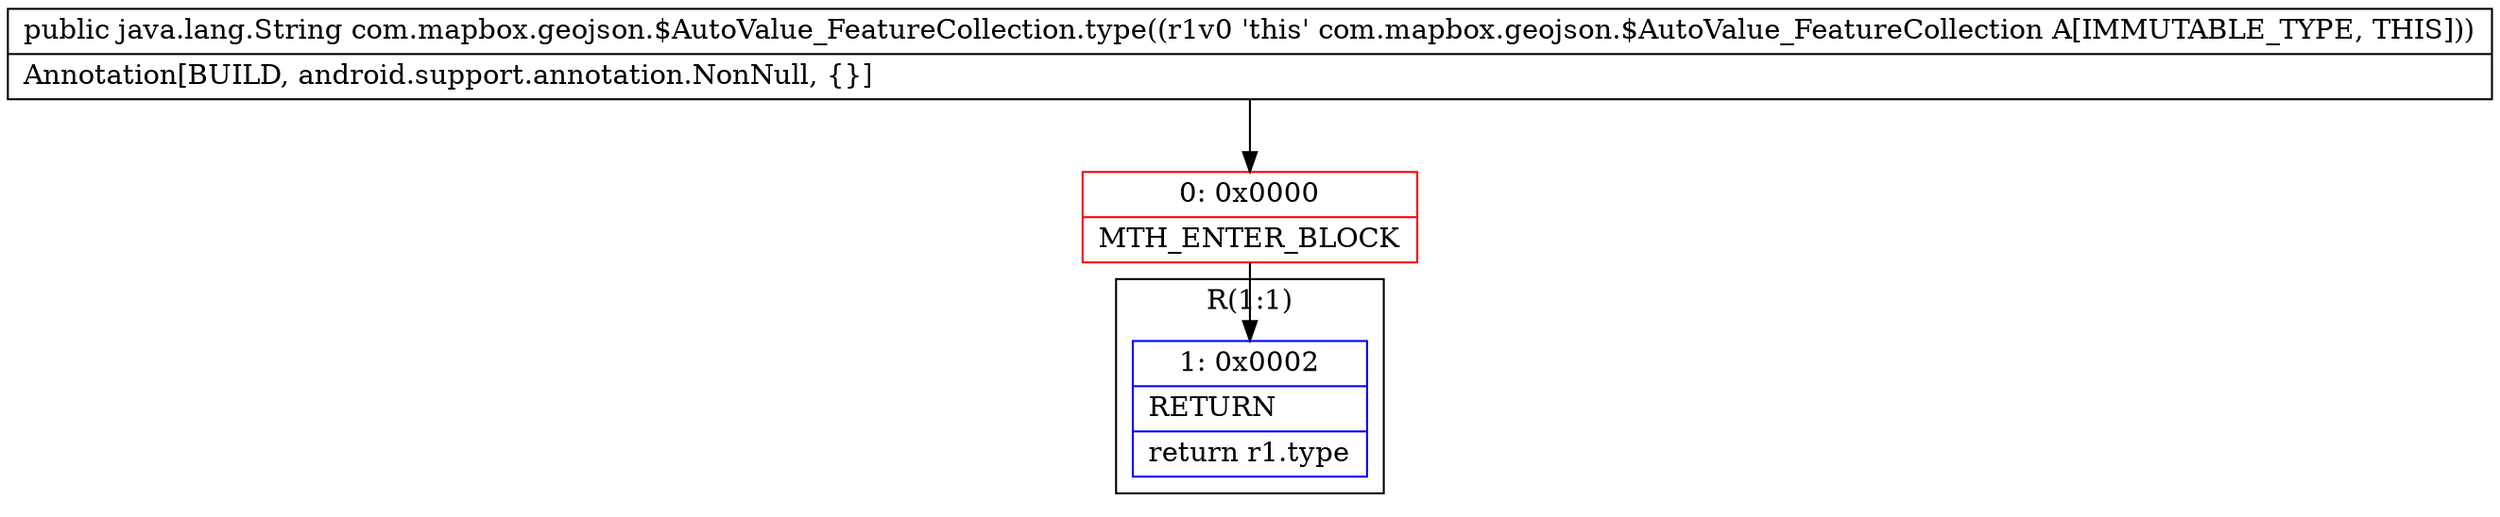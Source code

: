 digraph "CFG forcom.mapbox.geojson.$AutoValue_FeatureCollection.type()Ljava\/lang\/String;" {
subgraph cluster_Region_105906624 {
label = "R(1:1)";
node [shape=record,color=blue];
Node_1 [shape=record,label="{1\:\ 0x0002|RETURN\l|return r1.type\l}"];
}
Node_0 [shape=record,color=red,label="{0\:\ 0x0000|MTH_ENTER_BLOCK\l}"];
MethodNode[shape=record,label="{public java.lang.String com.mapbox.geojson.$AutoValue_FeatureCollection.type((r1v0 'this' com.mapbox.geojson.$AutoValue_FeatureCollection A[IMMUTABLE_TYPE, THIS]))  | Annotation[BUILD, android.support.annotation.NonNull, \{\}]\l}"];
MethodNode -> Node_0;
Node_0 -> Node_1;
}

